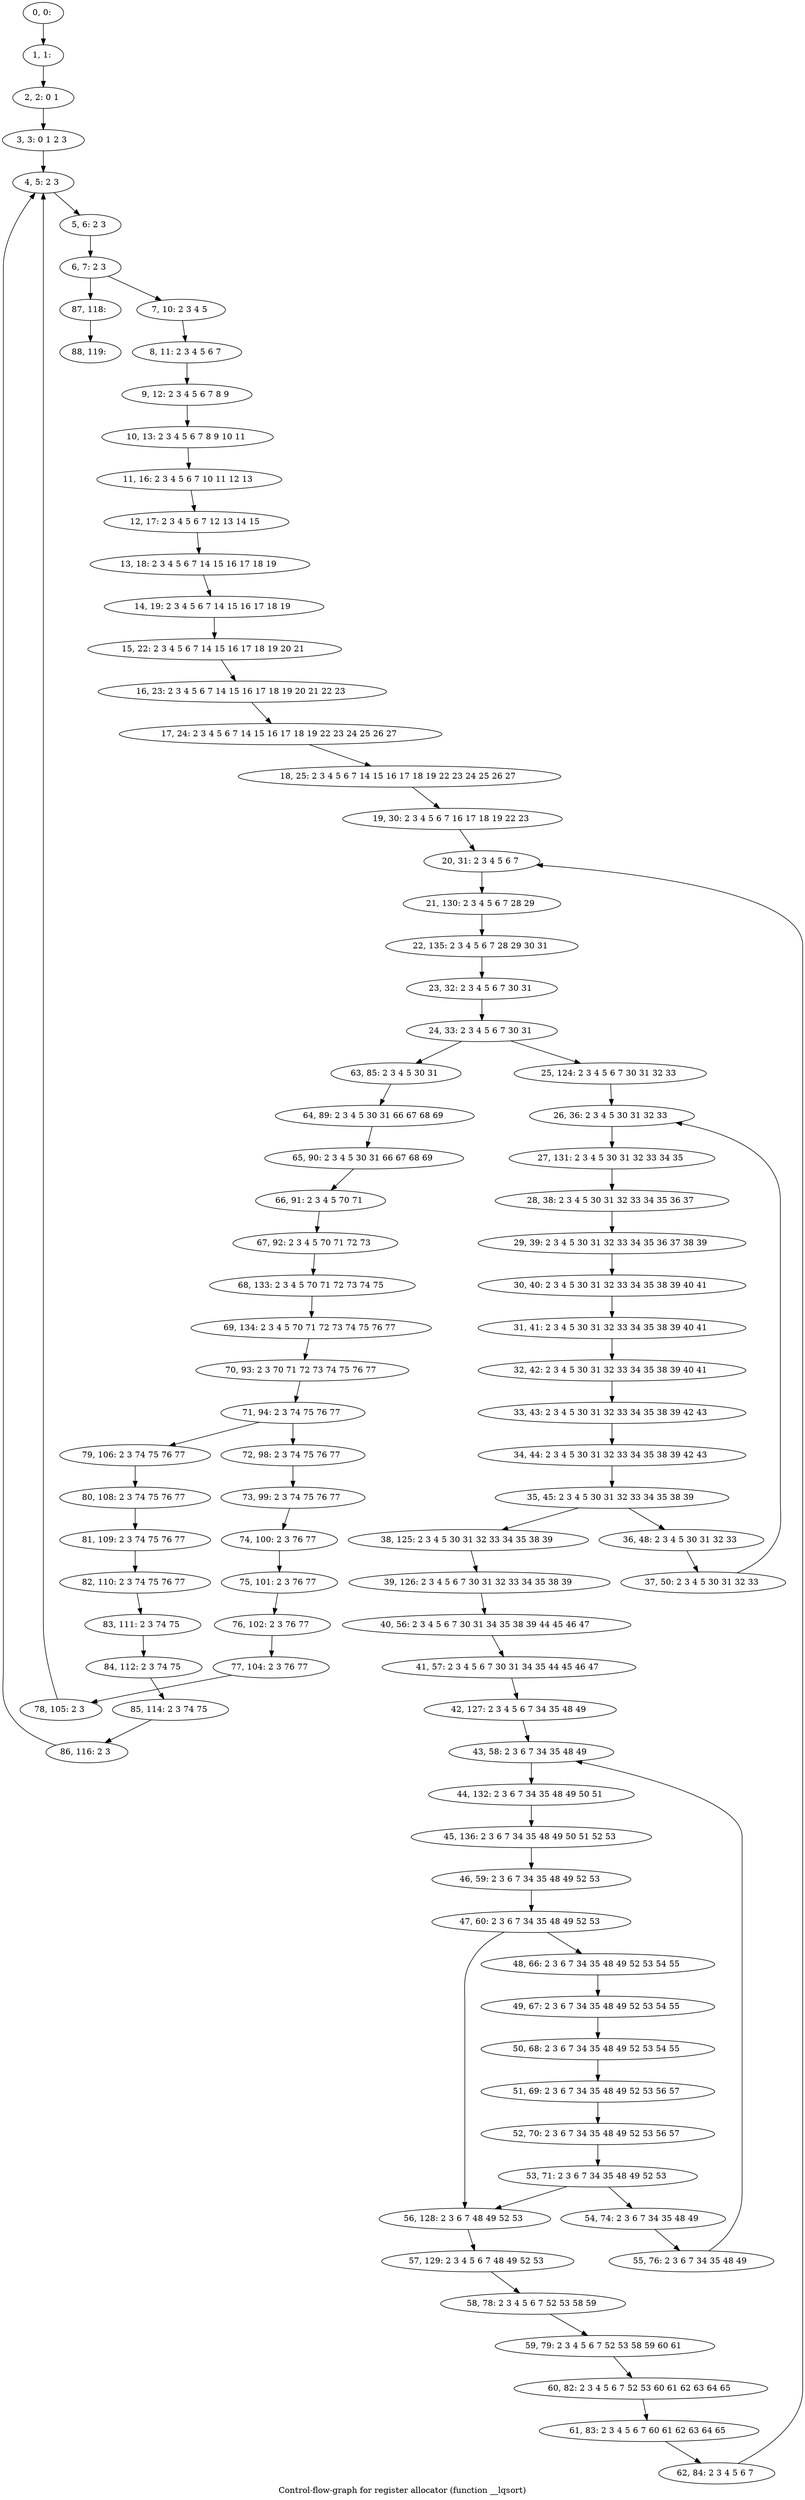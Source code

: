 digraph G {
graph [label="Control-flow-graph for register allocator (function __lqsort)"]
0[label="0, 0: "];
1[label="1, 1: "];
2[label="2, 2: 0 1 "];
3[label="3, 3: 0 1 2 3 "];
4[label="4, 5: 2 3 "];
5[label="5, 6: 2 3 "];
6[label="6, 7: 2 3 "];
7[label="7, 10: 2 3 4 5 "];
8[label="8, 11: 2 3 4 5 6 7 "];
9[label="9, 12: 2 3 4 5 6 7 8 9 "];
10[label="10, 13: 2 3 4 5 6 7 8 9 10 11 "];
11[label="11, 16: 2 3 4 5 6 7 10 11 12 13 "];
12[label="12, 17: 2 3 4 5 6 7 12 13 14 15 "];
13[label="13, 18: 2 3 4 5 6 7 14 15 16 17 18 19 "];
14[label="14, 19: 2 3 4 5 6 7 14 15 16 17 18 19 "];
15[label="15, 22: 2 3 4 5 6 7 14 15 16 17 18 19 20 21 "];
16[label="16, 23: 2 3 4 5 6 7 14 15 16 17 18 19 20 21 22 23 "];
17[label="17, 24: 2 3 4 5 6 7 14 15 16 17 18 19 22 23 24 25 26 27 "];
18[label="18, 25: 2 3 4 5 6 7 14 15 16 17 18 19 22 23 24 25 26 27 "];
19[label="19, 30: 2 3 4 5 6 7 16 17 18 19 22 23 "];
20[label="20, 31: 2 3 4 5 6 7 "];
21[label="21, 130: 2 3 4 5 6 7 28 29 "];
22[label="22, 135: 2 3 4 5 6 7 28 29 30 31 "];
23[label="23, 32: 2 3 4 5 6 7 30 31 "];
24[label="24, 33: 2 3 4 5 6 7 30 31 "];
25[label="25, 124: 2 3 4 5 6 7 30 31 32 33 "];
26[label="26, 36: 2 3 4 5 30 31 32 33 "];
27[label="27, 131: 2 3 4 5 30 31 32 33 34 35 "];
28[label="28, 38: 2 3 4 5 30 31 32 33 34 35 36 37 "];
29[label="29, 39: 2 3 4 5 30 31 32 33 34 35 36 37 38 39 "];
30[label="30, 40: 2 3 4 5 30 31 32 33 34 35 38 39 40 41 "];
31[label="31, 41: 2 3 4 5 30 31 32 33 34 35 38 39 40 41 "];
32[label="32, 42: 2 3 4 5 30 31 32 33 34 35 38 39 40 41 "];
33[label="33, 43: 2 3 4 5 30 31 32 33 34 35 38 39 42 43 "];
34[label="34, 44: 2 3 4 5 30 31 32 33 34 35 38 39 42 43 "];
35[label="35, 45: 2 3 4 5 30 31 32 33 34 35 38 39 "];
36[label="36, 48: 2 3 4 5 30 31 32 33 "];
37[label="37, 50: 2 3 4 5 30 31 32 33 "];
38[label="38, 125: 2 3 4 5 30 31 32 33 34 35 38 39 "];
39[label="39, 126: 2 3 4 5 6 7 30 31 32 33 34 35 38 39 "];
40[label="40, 56: 2 3 4 5 6 7 30 31 34 35 38 39 44 45 46 47 "];
41[label="41, 57: 2 3 4 5 6 7 30 31 34 35 44 45 46 47 "];
42[label="42, 127: 2 3 4 5 6 7 34 35 48 49 "];
43[label="43, 58: 2 3 6 7 34 35 48 49 "];
44[label="44, 132: 2 3 6 7 34 35 48 49 50 51 "];
45[label="45, 136: 2 3 6 7 34 35 48 49 50 51 52 53 "];
46[label="46, 59: 2 3 6 7 34 35 48 49 52 53 "];
47[label="47, 60: 2 3 6 7 34 35 48 49 52 53 "];
48[label="48, 66: 2 3 6 7 34 35 48 49 52 53 54 55 "];
49[label="49, 67: 2 3 6 7 34 35 48 49 52 53 54 55 "];
50[label="50, 68: 2 3 6 7 34 35 48 49 52 53 54 55 "];
51[label="51, 69: 2 3 6 7 34 35 48 49 52 53 56 57 "];
52[label="52, 70: 2 3 6 7 34 35 48 49 52 53 56 57 "];
53[label="53, 71: 2 3 6 7 34 35 48 49 52 53 "];
54[label="54, 74: 2 3 6 7 34 35 48 49 "];
55[label="55, 76: 2 3 6 7 34 35 48 49 "];
56[label="56, 128: 2 3 6 7 48 49 52 53 "];
57[label="57, 129: 2 3 4 5 6 7 48 49 52 53 "];
58[label="58, 78: 2 3 4 5 6 7 52 53 58 59 "];
59[label="59, 79: 2 3 4 5 6 7 52 53 58 59 60 61 "];
60[label="60, 82: 2 3 4 5 6 7 52 53 60 61 62 63 64 65 "];
61[label="61, 83: 2 3 4 5 6 7 60 61 62 63 64 65 "];
62[label="62, 84: 2 3 4 5 6 7 "];
63[label="63, 85: 2 3 4 5 30 31 "];
64[label="64, 89: 2 3 4 5 30 31 66 67 68 69 "];
65[label="65, 90: 2 3 4 5 30 31 66 67 68 69 "];
66[label="66, 91: 2 3 4 5 70 71 "];
67[label="67, 92: 2 3 4 5 70 71 72 73 "];
68[label="68, 133: 2 3 4 5 70 71 72 73 74 75 "];
69[label="69, 134: 2 3 4 5 70 71 72 73 74 75 76 77 "];
70[label="70, 93: 2 3 70 71 72 73 74 75 76 77 "];
71[label="71, 94: 2 3 74 75 76 77 "];
72[label="72, 98: 2 3 74 75 76 77 "];
73[label="73, 99: 2 3 74 75 76 77 "];
74[label="74, 100: 2 3 76 77 "];
75[label="75, 101: 2 3 76 77 "];
76[label="76, 102: 2 3 76 77 "];
77[label="77, 104: 2 3 76 77 "];
78[label="78, 105: 2 3 "];
79[label="79, 106: 2 3 74 75 76 77 "];
80[label="80, 108: 2 3 74 75 76 77 "];
81[label="81, 109: 2 3 74 75 76 77 "];
82[label="82, 110: 2 3 74 75 76 77 "];
83[label="83, 111: 2 3 74 75 "];
84[label="84, 112: 2 3 74 75 "];
85[label="85, 114: 2 3 74 75 "];
86[label="86, 116: 2 3 "];
87[label="87, 118: "];
88[label="88, 119: "];
0->1 ;
1->2 ;
2->3 ;
3->4 ;
4->5 ;
5->6 ;
6->7 ;
6->87 ;
7->8 ;
8->9 ;
9->10 ;
10->11 ;
11->12 ;
12->13 ;
13->14 ;
14->15 ;
15->16 ;
16->17 ;
17->18 ;
18->19 ;
19->20 ;
20->21 ;
21->22 ;
22->23 ;
23->24 ;
24->25 ;
24->63 ;
25->26 ;
26->27 ;
27->28 ;
28->29 ;
29->30 ;
30->31 ;
31->32 ;
32->33 ;
33->34 ;
34->35 ;
35->36 ;
35->38 ;
36->37 ;
37->26 ;
38->39 ;
39->40 ;
40->41 ;
41->42 ;
42->43 ;
43->44 ;
44->45 ;
45->46 ;
46->47 ;
47->48 ;
47->56 ;
48->49 ;
49->50 ;
50->51 ;
51->52 ;
52->53 ;
53->54 ;
53->56 ;
54->55 ;
55->43 ;
56->57 ;
57->58 ;
58->59 ;
59->60 ;
60->61 ;
61->62 ;
62->20 ;
63->64 ;
64->65 ;
65->66 ;
66->67 ;
67->68 ;
68->69 ;
69->70 ;
70->71 ;
71->72 ;
71->79 ;
72->73 ;
73->74 ;
74->75 ;
75->76 ;
76->77 ;
77->78 ;
78->4 ;
79->80 ;
80->81 ;
81->82 ;
82->83 ;
83->84 ;
84->85 ;
85->86 ;
86->4 ;
87->88 ;
}
